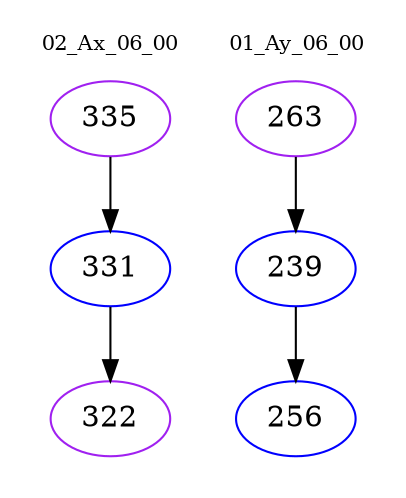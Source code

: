 digraph{
subgraph cluster_0 {
color = white
label = "02_Ax_06_00";
fontsize=10;
T0_335 [label="335", color="purple"]
T0_335 -> T0_331 [color="black"]
T0_331 [label="331", color="blue"]
T0_331 -> T0_322 [color="black"]
T0_322 [label="322", color="purple"]
}
subgraph cluster_1 {
color = white
label = "01_Ay_06_00";
fontsize=10;
T1_263 [label="263", color="purple"]
T1_263 -> T1_239 [color="black"]
T1_239 [label="239", color="blue"]
T1_239 -> T1_256 [color="black"]
T1_256 [label="256", color="blue"]
}
}

